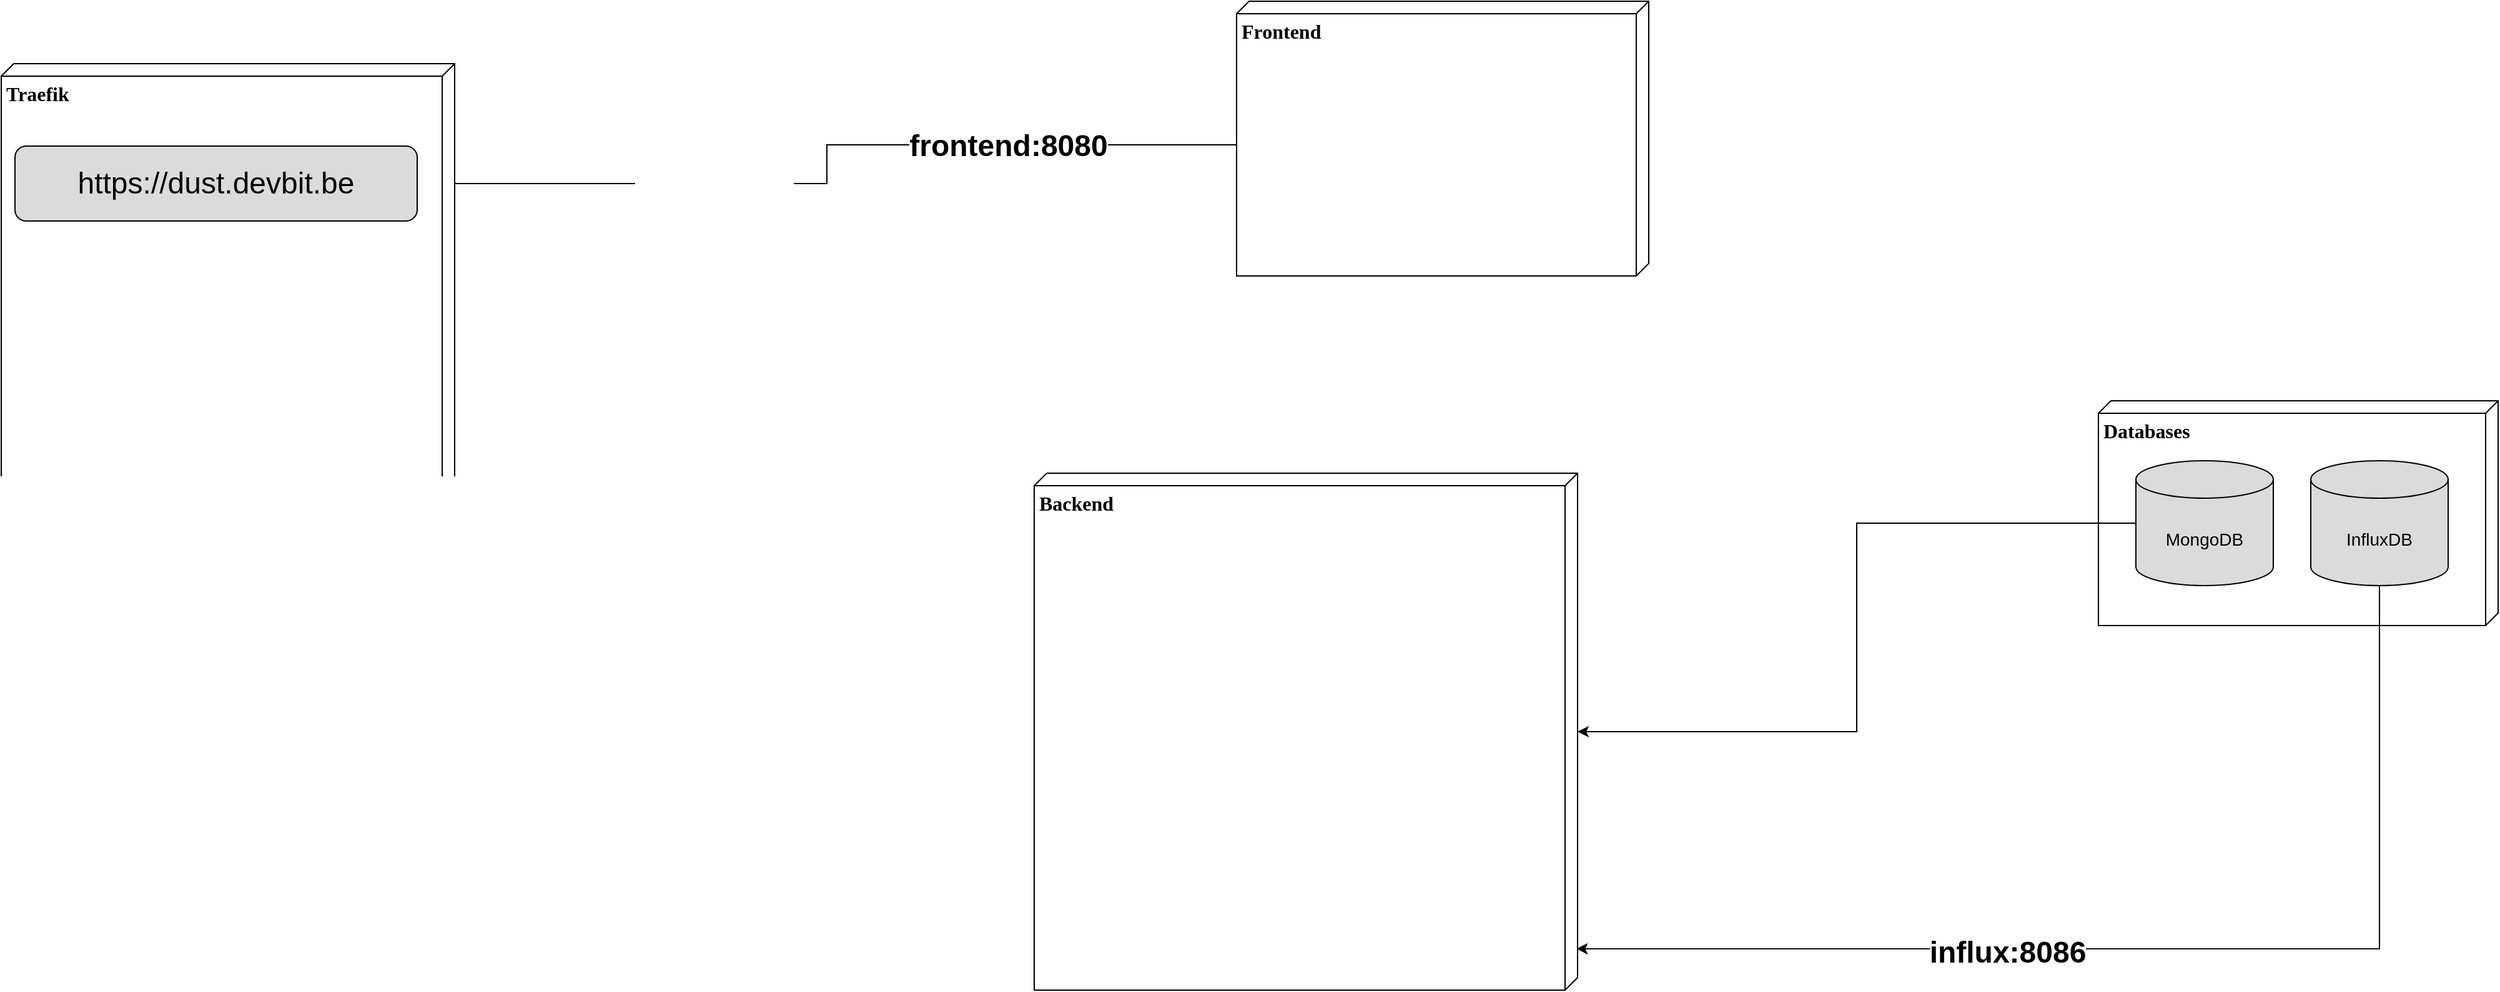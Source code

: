 <mxfile version="20.6.0" type="github">
  <diagram name="Page-1" id="5f0bae14-7c28-e335-631c-24af17079c00">
    <mxGraphModel dx="3170" dy="1263" grid="0" gridSize="12" guides="1" tooltips="1" connect="1" arrows="1" fold="1" page="0" pageScale="1" pageWidth="1100" pageHeight="850" background="#FFFFFF" math="0" shadow="0">
      <root>
        <mxCell id="0" />
        <mxCell id="1" parent="0" />
        <mxCell id="39150e848f15840c-1" value="&lt;b style=&quot;font-size: 16px;&quot;&gt;Backend&lt;/b&gt;" style="verticalAlign=top;align=left;spacingTop=8;spacingLeft=2;spacingRight=12;shape=cube;size=10;direction=south;fontStyle=0;html=1;rounded=0;shadow=0;comic=0;labelBackgroundColor=none;strokeWidth=1;fontFamily=Verdana;fontSize=16;" parent="1" vertex="1">
          <mxGeometry x="166" y="408" width="435" height="414" as="geometry" />
        </mxCell>
        <mxCell id="hUTgePlE9-KlCkjkMWq--14" style="edgeStyle=orthogonalEdgeStyle;rounded=0;orthogonalLoop=1;jettySize=auto;html=1;exitX=0;exitY=0;exitDx=115;exitDy=330;exitPerimeter=0;fontSize=24;" edge="1" parent="1" source="39150e848f15840c-2" target="hUTgePlE9-KlCkjkMWq--13">
          <mxGeometry relative="1" as="geometry" />
        </mxCell>
        <mxCell id="hUTgePlE9-KlCkjkMWq--15" value="frontend:8080" style="edgeLabel;html=1;align=center;verticalAlign=middle;resizable=0;points=[];fontSize=24;fontStyle=1" vertex="1" connectable="0" parent="hUTgePlE9-KlCkjkMWq--14">
          <mxGeometry x="-0.239" y="2" relative="1" as="geometry">
            <mxPoint x="78" y="-1" as="offset" />
          </mxGeometry>
        </mxCell>
        <mxCell id="39150e848f15840c-2" value="&lt;b style=&quot;font-size: 16px;&quot;&gt;Frontend&lt;/b&gt;" style="verticalAlign=top;align=left;spacingTop=8;spacingLeft=2;spacingRight=12;shape=cube;size=10;direction=south;fontStyle=0;html=1;rounded=0;shadow=0;comic=0;labelBackgroundColor=none;strokeWidth=1;fontFamily=Verdana;fontSize=16;" parent="1" vertex="1">
          <mxGeometry x="328" y="30" width="330" height="220" as="geometry" />
        </mxCell>
        <mxCell id="hUTgePlE9-KlCkjkMWq--3" value="" style="group;fontSize=16;" vertex="1" connectable="0" parent="1">
          <mxGeometry x="1018" y="350" width="320" height="180" as="geometry" />
        </mxCell>
        <mxCell id="39150e848f15840c-3" value="&lt;b style=&quot;&quot;&gt;&lt;font style=&quot;font-size: 16px;&quot;&gt;Databases&lt;/font&gt;&lt;/b&gt;" style="verticalAlign=top;align=left;spacingTop=8;spacingLeft=2;spacingRight=12;shape=cube;size=10;direction=south;fontStyle=0;html=1;rounded=0;shadow=0;comic=0;labelBackgroundColor=none;strokeWidth=1;fontFamily=Verdana;fontSize=14;" parent="hUTgePlE9-KlCkjkMWq--3" vertex="1">
          <mxGeometry width="320" height="180" as="geometry" />
        </mxCell>
        <mxCell id="hUTgePlE9-KlCkjkMWq--1" value="MongoDB" style="shape=cylinder3;whiteSpace=wrap;html=1;boundedLbl=1;backgroundOutline=1;size=15;shadow=0;fillColor=#DBDBDB;fontSize=14;" vertex="1" parent="hUTgePlE9-KlCkjkMWq--3">
          <mxGeometry x="30" y="48" width="110" height="100" as="geometry" />
        </mxCell>
        <mxCell id="hUTgePlE9-KlCkjkMWq--2" value="InfluxDB" style="shape=cylinder3;whiteSpace=wrap;html=1;boundedLbl=1;backgroundOutline=1;size=15;shadow=0;fillColor=#DBDBDB;fontSize=14;" vertex="1" parent="hUTgePlE9-KlCkjkMWq--3">
          <mxGeometry x="170" y="48" width="110" height="100" as="geometry" />
        </mxCell>
        <mxCell id="hUTgePlE9-KlCkjkMWq--8" style="edgeStyle=orthogonalEdgeStyle;rounded=0;orthogonalLoop=1;jettySize=auto;html=1;exitX=0;exitY=0.5;exitDx=0;exitDy=0;exitPerimeter=0;fontSize=14;" edge="1" parent="1" source="hUTgePlE9-KlCkjkMWq--1" target="39150e848f15840c-1">
          <mxGeometry relative="1" as="geometry" />
        </mxCell>
        <mxCell id="hUTgePlE9-KlCkjkMWq--9" style="edgeStyle=orthogonalEdgeStyle;rounded=0;orthogonalLoop=1;jettySize=auto;html=1;exitX=0.5;exitY=1;exitDx=0;exitDy=0;exitPerimeter=0;entryX=0.92;entryY=0.002;entryDx=0;entryDy=0;entryPerimeter=0;fontSize=14;" edge="1" parent="1" source="hUTgePlE9-KlCkjkMWq--2" target="39150e848f15840c-1">
          <mxGeometry relative="1" as="geometry" />
        </mxCell>
        <mxCell id="hUTgePlE9-KlCkjkMWq--11" value="&lt;b style=&quot;font-size: 24px;&quot;&gt;&lt;font style=&quot;font-size: 24px;&quot;&gt;influx:8086&lt;/font&gt;&lt;/b&gt;" style="edgeLabel;html=1;align=center;verticalAlign=middle;resizable=0;points=[];fontSize=24;spacing=20;spacingRight=20;spacingLeft=20;" vertex="1" connectable="0" parent="hUTgePlE9-KlCkjkMWq--9">
          <mxGeometry x="0.262" y="3" relative="1" as="geometry">
            <mxPoint as="offset" />
          </mxGeometry>
        </mxCell>
        <mxCell id="hUTgePlE9-KlCkjkMWq--12" value="&lt;b style=&quot;font-size: 16px;&quot;&gt;Traefik&lt;/b&gt;" style="verticalAlign=top;align=left;spacingTop=8;spacingLeft=2;spacingRight=12;shape=cube;size=10;direction=south;fontStyle=0;html=1;rounded=0;shadow=0;comic=0;labelBackgroundColor=none;strokeWidth=1;fontFamily=Verdana;fontSize=16;" vertex="1" parent="1">
          <mxGeometry x="-661" y="80" width="363" height="660" as="geometry" />
        </mxCell>
        <mxCell id="hUTgePlE9-KlCkjkMWq--13" value="https://dust.devbit.be" style="rounded=1;whiteSpace=wrap;html=1;shadow=0;fontSize=24;fillColor=#DBDBDB;" vertex="1" parent="1">
          <mxGeometry x="-650" y="146" width="322" height="60" as="geometry" />
        </mxCell>
      </root>
    </mxGraphModel>
  </diagram>
</mxfile>
